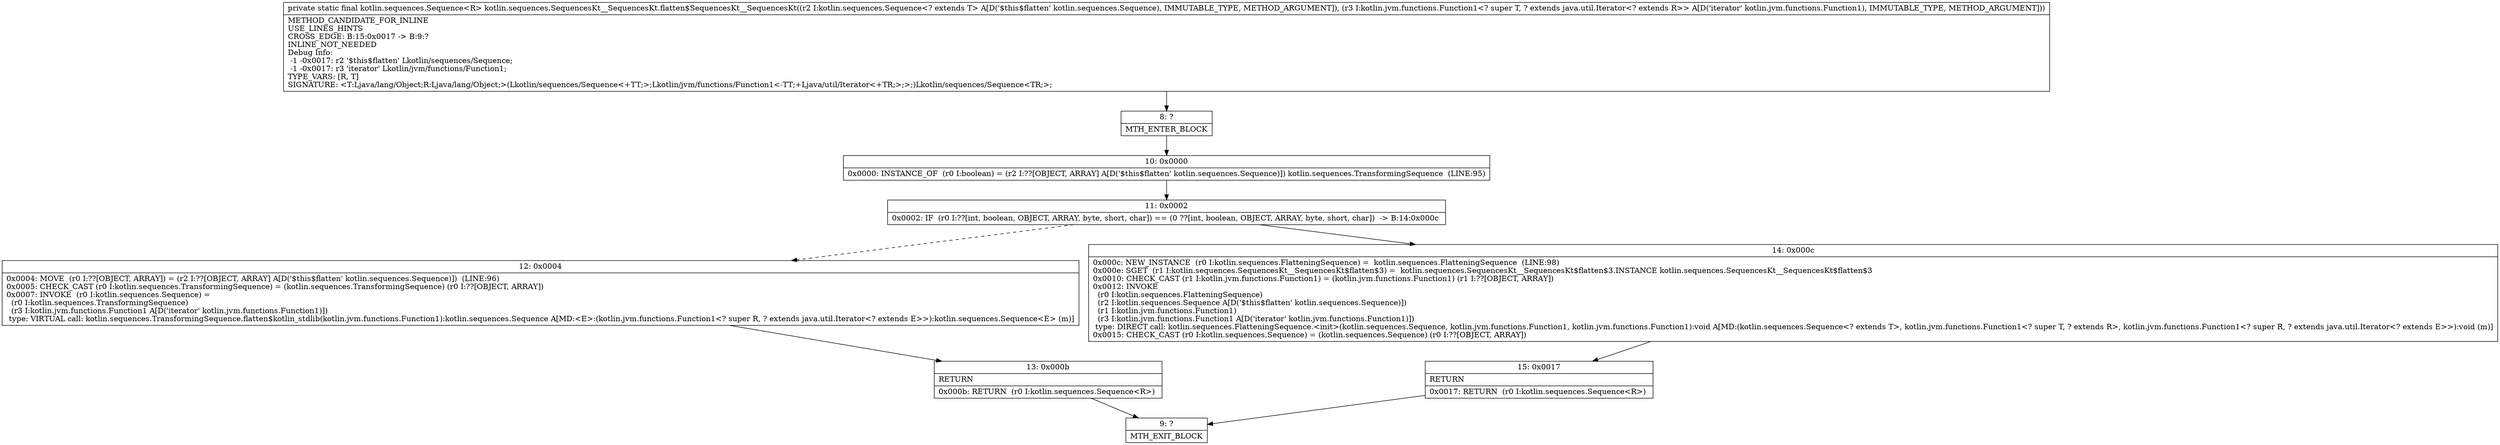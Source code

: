 digraph "CFG forkotlin.sequences.SequencesKt__SequencesKt.flatten$SequencesKt__SequencesKt(Lkotlin\/sequences\/Sequence;Lkotlin\/jvm\/functions\/Function1;)Lkotlin\/sequences\/Sequence;" {
Node_8 [shape=record,label="{8\:\ ?|MTH_ENTER_BLOCK\l}"];
Node_10 [shape=record,label="{10\:\ 0x0000|0x0000: INSTANCE_OF  (r0 I:boolean) = (r2 I:??[OBJECT, ARRAY] A[D('$this$flatten' kotlin.sequences.Sequence)]) kotlin.sequences.TransformingSequence  (LINE:95)\l}"];
Node_11 [shape=record,label="{11\:\ 0x0002|0x0002: IF  (r0 I:??[int, boolean, OBJECT, ARRAY, byte, short, char]) == (0 ??[int, boolean, OBJECT, ARRAY, byte, short, char])  \-\> B:14:0x000c \l}"];
Node_12 [shape=record,label="{12\:\ 0x0004|0x0004: MOVE  (r0 I:??[OBJECT, ARRAY]) = (r2 I:??[OBJECT, ARRAY] A[D('$this$flatten' kotlin.sequences.Sequence)])  (LINE:96)\l0x0005: CHECK_CAST (r0 I:kotlin.sequences.TransformingSequence) = (kotlin.sequences.TransformingSequence) (r0 I:??[OBJECT, ARRAY]) \l0x0007: INVOKE  (r0 I:kotlin.sequences.Sequence) = \l  (r0 I:kotlin.sequences.TransformingSequence)\l  (r3 I:kotlin.jvm.functions.Function1 A[D('iterator' kotlin.jvm.functions.Function1)])\l type: VIRTUAL call: kotlin.sequences.TransformingSequence.flatten$kotlin_stdlib(kotlin.jvm.functions.Function1):kotlin.sequences.Sequence A[MD:\<E\>:(kotlin.jvm.functions.Function1\<? super R, ? extends java.util.Iterator\<? extends E\>\>):kotlin.sequences.Sequence\<E\> (m)]\l}"];
Node_13 [shape=record,label="{13\:\ 0x000b|RETURN\l|0x000b: RETURN  (r0 I:kotlin.sequences.Sequence\<R\>) \l}"];
Node_9 [shape=record,label="{9\:\ ?|MTH_EXIT_BLOCK\l}"];
Node_14 [shape=record,label="{14\:\ 0x000c|0x000c: NEW_INSTANCE  (r0 I:kotlin.sequences.FlatteningSequence) =  kotlin.sequences.FlatteningSequence  (LINE:98)\l0x000e: SGET  (r1 I:kotlin.sequences.SequencesKt__SequencesKt$flatten$3) =  kotlin.sequences.SequencesKt__SequencesKt$flatten$3.INSTANCE kotlin.sequences.SequencesKt__SequencesKt$flatten$3 \l0x0010: CHECK_CAST (r1 I:kotlin.jvm.functions.Function1) = (kotlin.jvm.functions.Function1) (r1 I:??[OBJECT, ARRAY]) \l0x0012: INVOKE  \l  (r0 I:kotlin.sequences.FlatteningSequence)\l  (r2 I:kotlin.sequences.Sequence A[D('$this$flatten' kotlin.sequences.Sequence)])\l  (r1 I:kotlin.jvm.functions.Function1)\l  (r3 I:kotlin.jvm.functions.Function1 A[D('iterator' kotlin.jvm.functions.Function1)])\l type: DIRECT call: kotlin.sequences.FlatteningSequence.\<init\>(kotlin.sequences.Sequence, kotlin.jvm.functions.Function1, kotlin.jvm.functions.Function1):void A[MD:(kotlin.sequences.Sequence\<? extends T\>, kotlin.jvm.functions.Function1\<? super T, ? extends R\>, kotlin.jvm.functions.Function1\<? super R, ? extends java.util.Iterator\<? extends E\>\>):void (m)]\l0x0015: CHECK_CAST (r0 I:kotlin.sequences.Sequence) = (kotlin.sequences.Sequence) (r0 I:??[OBJECT, ARRAY]) \l}"];
Node_15 [shape=record,label="{15\:\ 0x0017|RETURN\l|0x0017: RETURN  (r0 I:kotlin.sequences.Sequence\<R\>) \l}"];
MethodNode[shape=record,label="{private static final kotlin.sequences.Sequence\<R\> kotlin.sequences.SequencesKt__SequencesKt.flatten$SequencesKt__SequencesKt((r2 I:kotlin.sequences.Sequence\<? extends T\> A[D('$this$flatten' kotlin.sequences.Sequence), IMMUTABLE_TYPE, METHOD_ARGUMENT]), (r3 I:kotlin.jvm.functions.Function1\<? super T, ? extends java.util.Iterator\<? extends R\>\> A[D('iterator' kotlin.jvm.functions.Function1), IMMUTABLE_TYPE, METHOD_ARGUMENT]))  | METHOD_CANDIDATE_FOR_INLINE\lUSE_LINES_HINTS\lCROSS_EDGE: B:15:0x0017 \-\> B:9:?\lINLINE_NOT_NEEDED\lDebug Info:\l  \-1 \-0x0017: r2 '$this$flatten' Lkotlin\/sequences\/Sequence;\l  \-1 \-0x0017: r3 'iterator' Lkotlin\/jvm\/functions\/Function1;\lTYPE_VARS: [R, T]\lSIGNATURE: \<T:Ljava\/lang\/Object;R:Ljava\/lang\/Object;\>(Lkotlin\/sequences\/Sequence\<+TT;\>;Lkotlin\/jvm\/functions\/Function1\<\-TT;+Ljava\/util\/Iterator\<+TR;\>;\>;)Lkotlin\/sequences\/Sequence\<TR;\>;\l}"];
MethodNode -> Node_8;Node_8 -> Node_10;
Node_10 -> Node_11;
Node_11 -> Node_12[style=dashed];
Node_11 -> Node_14;
Node_12 -> Node_13;
Node_13 -> Node_9;
Node_14 -> Node_15;
Node_15 -> Node_9;
}

